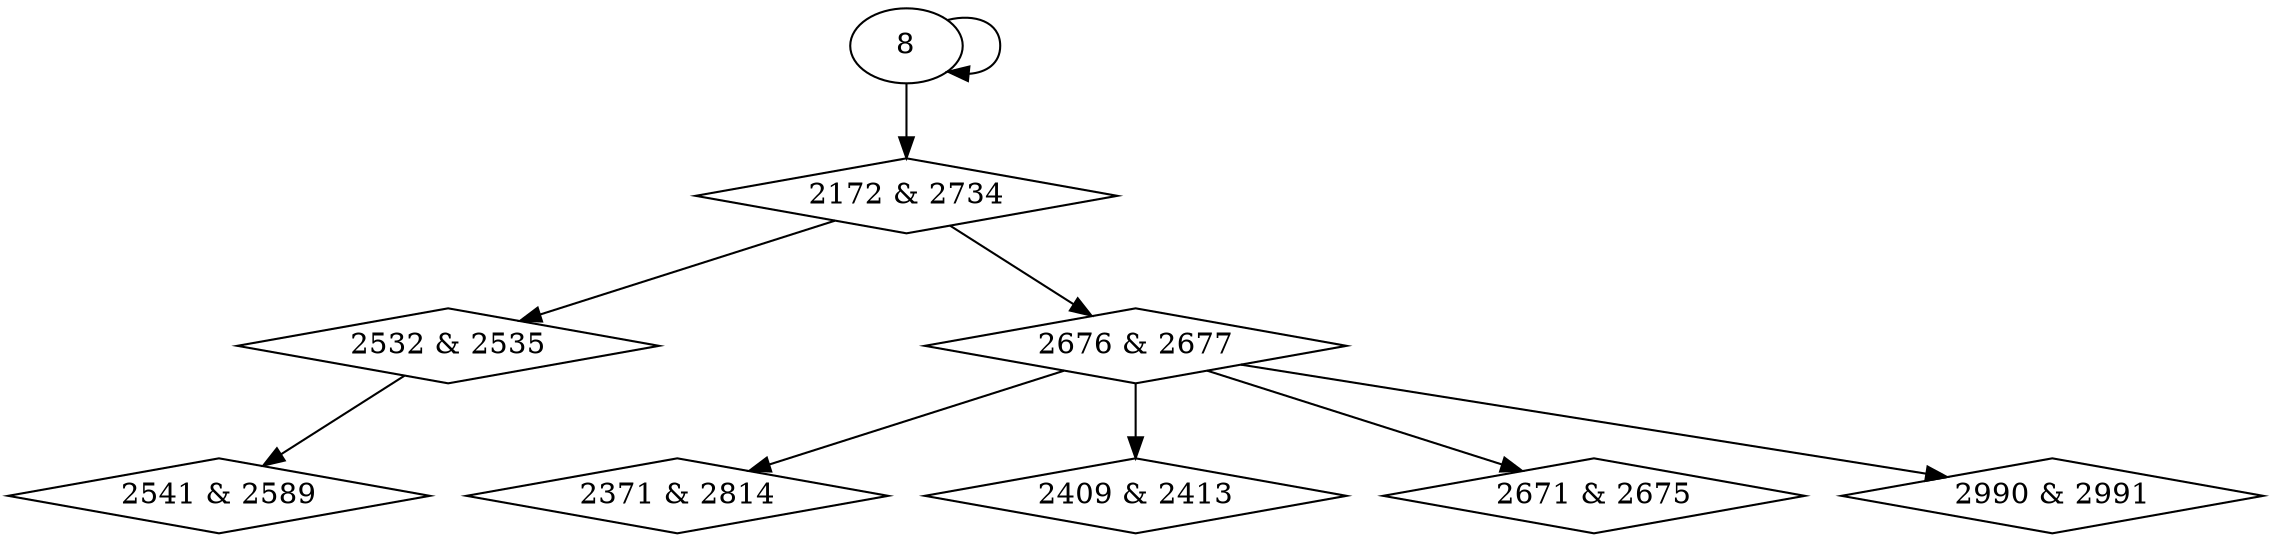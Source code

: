 digraph {
0 [label = "2172 & 2734", shape = diamond];
1 [label = "2371 & 2814", shape = diamond];
2 [label = "2409 & 2413", shape = diamond];
3 [label = "2532 & 2535", shape = diamond];
4 [label = "2541 & 2589", shape = diamond];
5 [label = "2671 & 2675", shape = diamond];
6 [label = "2676 & 2677", shape = diamond];
7 [label = "2990 & 2991", shape = diamond];
8 -> 0;
6 -> 1;
6 -> 2;
0 -> 3;
3 -> 4;
6 -> 5;
0 -> 6;
6 -> 7;
8 -> 8;
}
